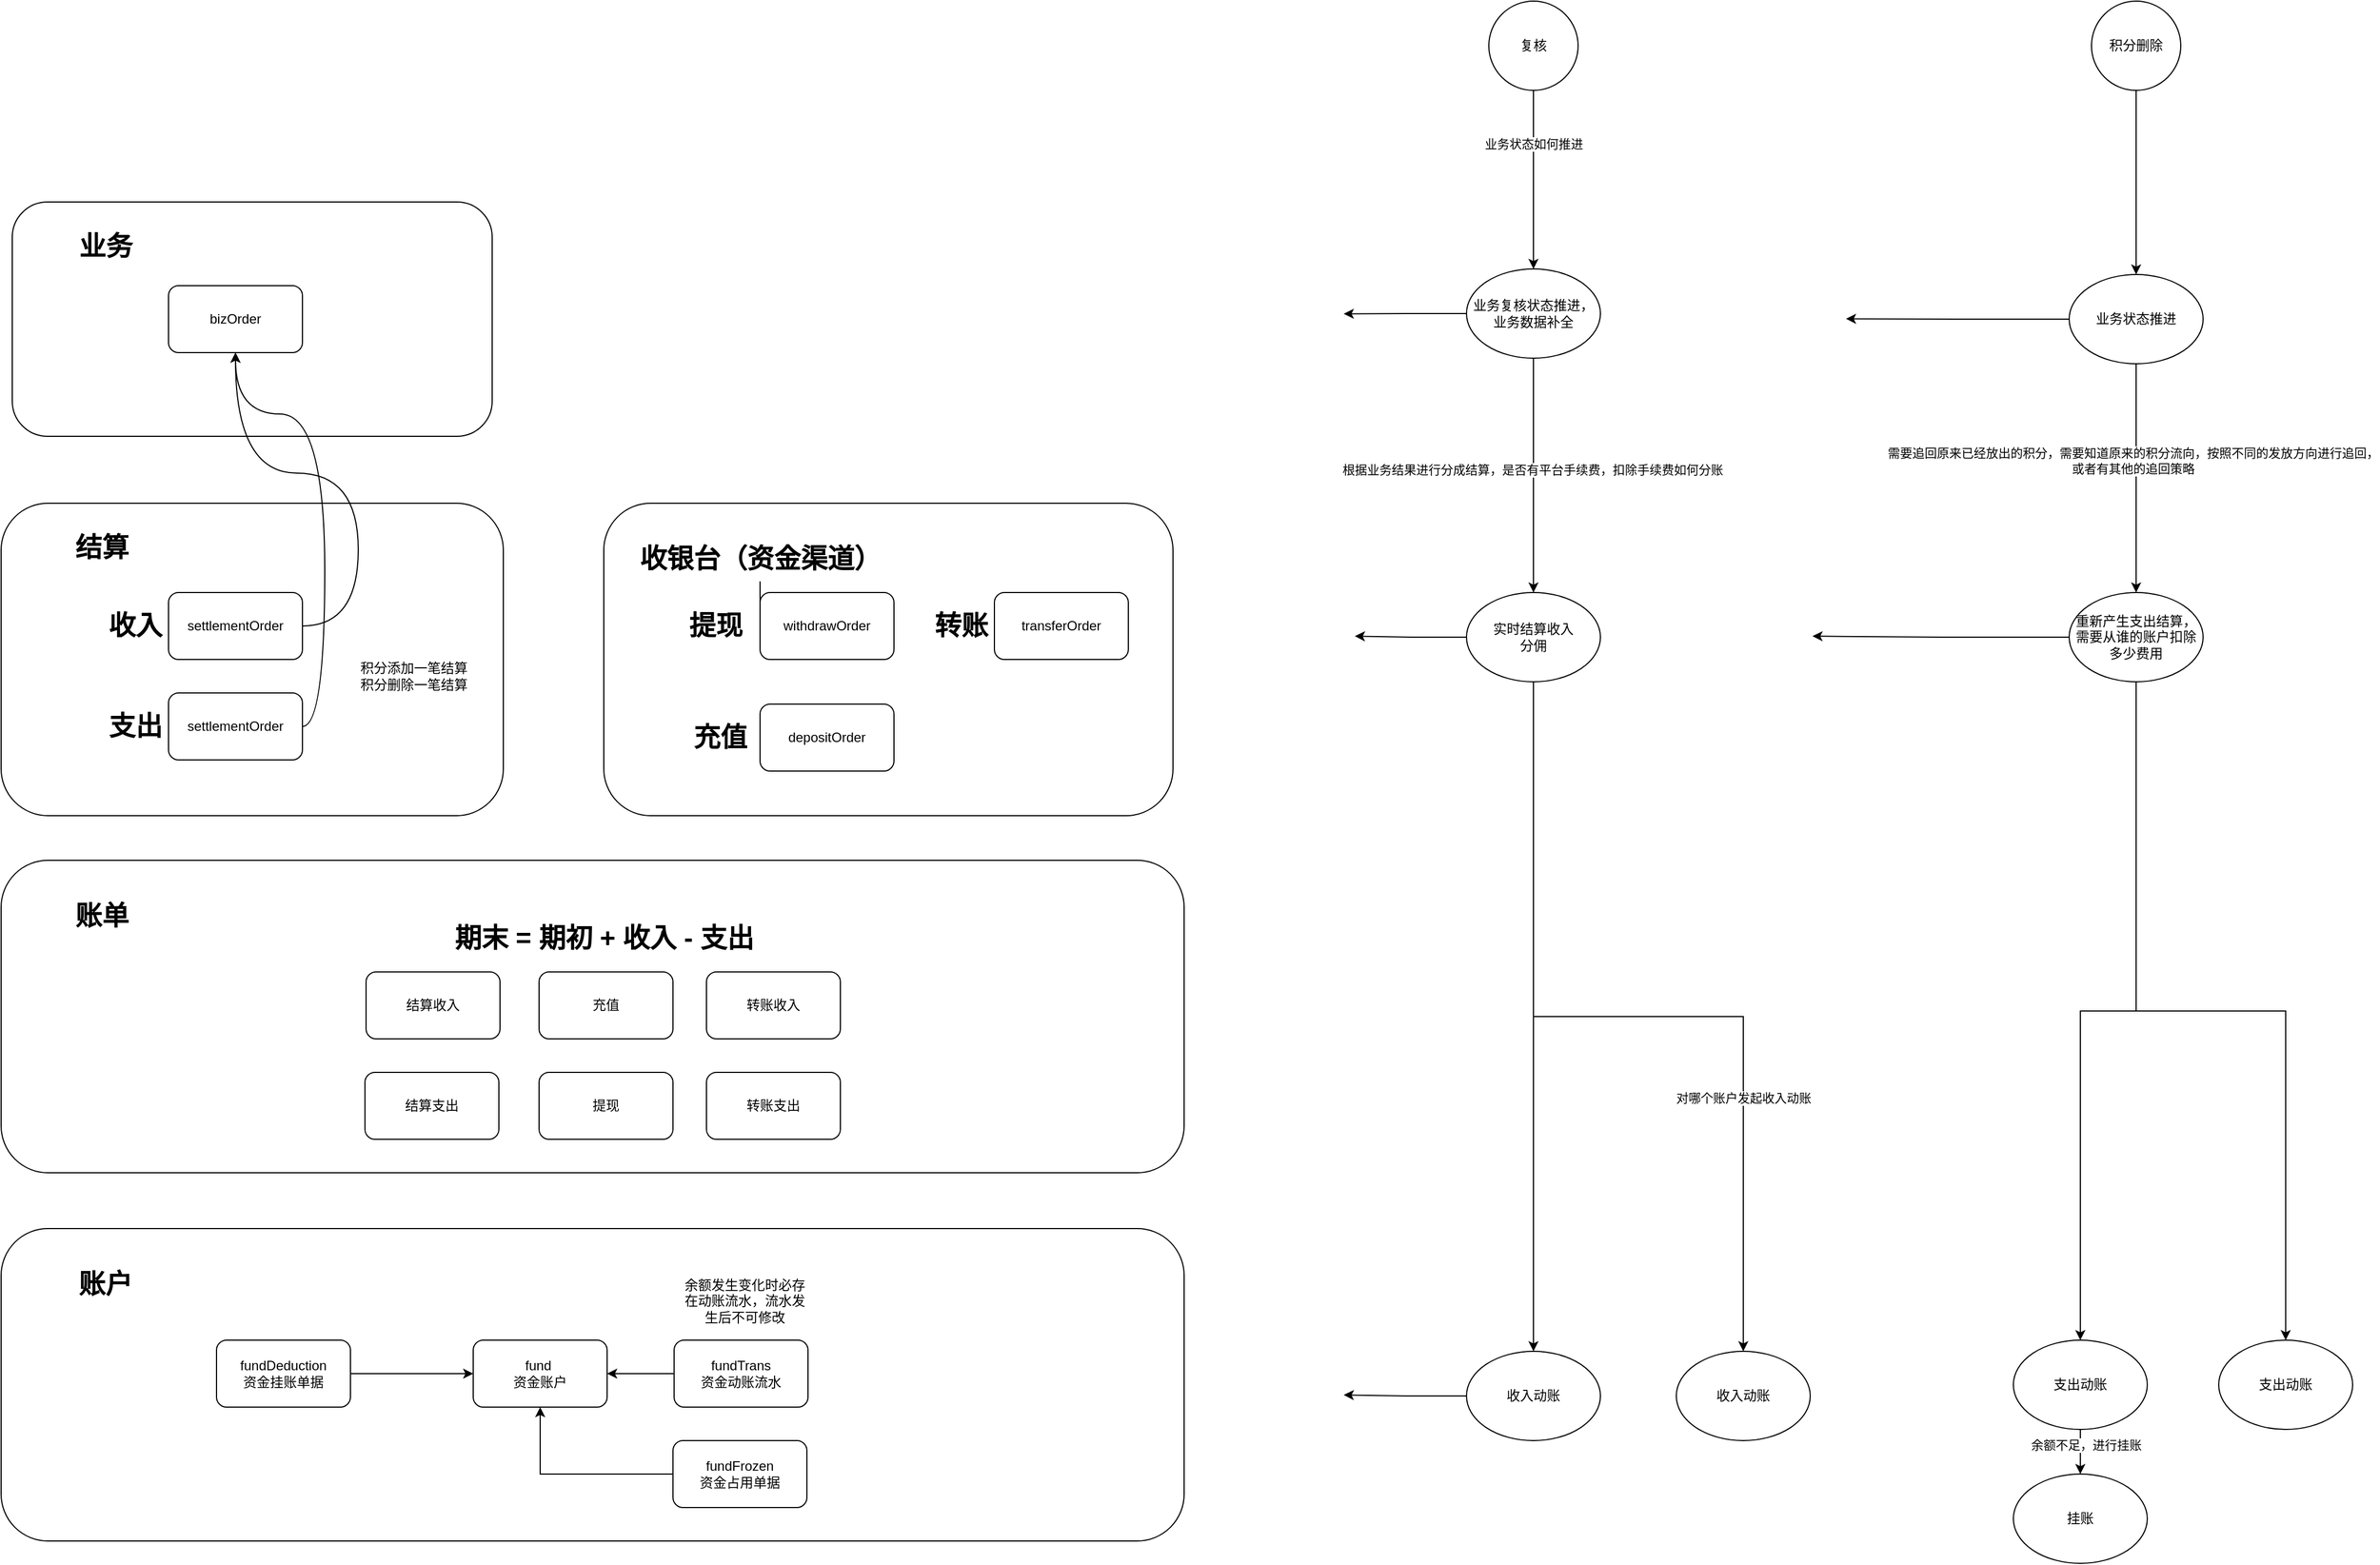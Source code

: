 <mxfile version="24.7.17">
  <diagram name="Page-1" id="vIbstCNoSWVD-QdiPi1U">
    <mxGraphModel dx="3392" dy="3806" grid="1" gridSize="10" guides="1" tooltips="1" connect="1" arrows="1" fold="1" page="1" pageScale="1" pageWidth="827" pageHeight="1169" math="0" shadow="0">
      <root>
        <mxCell id="0" />
        <mxCell id="1" parent="0" />
        <mxCell id="Ge4TA9jkR1d-FdP0cKFU-1" value="" style="rounded=1;whiteSpace=wrap;html=1;" vertex="1" parent="1">
          <mxGeometry x="-233" y="-1050" width="450" height="280" as="geometry" />
        </mxCell>
        <mxCell id="Ge4TA9jkR1d-FdP0cKFU-2" value="结算" style="text;strokeColor=none;fillColor=none;html=1;fontSize=24;fontStyle=1;verticalAlign=middle;align=center;" vertex="1" parent="1">
          <mxGeometry x="-193" y="-1030" width="100" height="40" as="geometry" />
        </mxCell>
        <mxCell id="Ge4TA9jkR1d-FdP0cKFU-3" value="settlementOrder" style="rounded=1;whiteSpace=wrap;html=1;" vertex="1" parent="1">
          <mxGeometry x="-83" y="-970" width="120" height="60" as="geometry" />
        </mxCell>
        <mxCell id="Ge4TA9jkR1d-FdP0cKFU-4" value="" style="rounded=1;whiteSpace=wrap;html=1;" vertex="1" parent="1">
          <mxGeometry x="-223" y="-1320" width="430" height="210" as="geometry" />
        </mxCell>
        <mxCell id="Ge4TA9jkR1d-FdP0cKFU-5" value="&amp;nbsp;业务" style="text;strokeColor=none;fillColor=none;html=1;fontSize=24;fontStyle=1;verticalAlign=middle;align=center;" vertex="1" parent="1">
          <mxGeometry x="-193" y="-1300" width="100" height="40" as="geometry" />
        </mxCell>
        <mxCell id="Ge4TA9jkR1d-FdP0cKFU-6" value="bizOrder" style="rounded=1;whiteSpace=wrap;html=1;" vertex="1" parent="1">
          <mxGeometry x="-83" y="-1245" width="120" height="60" as="geometry" />
        </mxCell>
        <mxCell id="Ge4TA9jkR1d-FdP0cKFU-7" style="edgeStyle=orthogonalEdgeStyle;rounded=0;orthogonalLoop=1;jettySize=auto;html=1;exitX=1;exitY=0.5;exitDx=0;exitDy=0;entryX=0.5;entryY=1;entryDx=0;entryDy=0;curved=1;" edge="1" parent="1" source="Ge4TA9jkR1d-FdP0cKFU-8" target="Ge4TA9jkR1d-FdP0cKFU-6">
          <mxGeometry relative="1" as="geometry">
            <Array as="points">
              <mxPoint x="57" y="-850" />
              <mxPoint x="57" y="-1130" />
              <mxPoint x="-23" y="-1130" />
            </Array>
          </mxGeometry>
        </mxCell>
        <mxCell id="Ge4TA9jkR1d-FdP0cKFU-8" value="settlementOrder" style="rounded=1;whiteSpace=wrap;html=1;" vertex="1" parent="1">
          <mxGeometry x="-83" y="-880" width="120" height="60" as="geometry" />
        </mxCell>
        <mxCell id="Ge4TA9jkR1d-FdP0cKFU-9" value="收入" style="text;strokeColor=none;fillColor=none;html=1;fontSize=24;fontStyle=1;verticalAlign=middle;align=center;" vertex="1" parent="1">
          <mxGeometry x="-163" y="-960" width="100" height="40" as="geometry" />
        </mxCell>
        <mxCell id="Ge4TA9jkR1d-FdP0cKFU-10" value="支出" style="text;strokeColor=none;fillColor=none;html=1;fontSize=24;fontStyle=1;verticalAlign=middle;align=center;" vertex="1" parent="1">
          <mxGeometry x="-163" y="-870" width="100" height="40" as="geometry" />
        </mxCell>
        <mxCell id="Ge4TA9jkR1d-FdP0cKFU-11" style="edgeStyle=orthogonalEdgeStyle;rounded=0;orthogonalLoop=1;jettySize=auto;html=1;exitX=1;exitY=0.5;exitDx=0;exitDy=0;curved=1;" edge="1" parent="1" source="Ge4TA9jkR1d-FdP0cKFU-3" target="Ge4TA9jkR1d-FdP0cKFU-6">
          <mxGeometry relative="1" as="geometry">
            <mxPoint x="397" y="-1230" as="targetPoint" />
            <Array as="points">
              <mxPoint x="87" y="-940" />
              <mxPoint x="87" y="-1077" />
              <mxPoint x="-23" y="-1077" />
            </Array>
          </mxGeometry>
        </mxCell>
        <mxCell id="Ge4TA9jkR1d-FdP0cKFU-12" value="积分添加一笔结算&lt;div&gt;积分删除一笔结算&lt;/div&gt;" style="text;html=1;align=center;verticalAlign=middle;whiteSpace=wrap;rounded=0;" vertex="1" parent="1">
          <mxGeometry x="57" y="-910" width="160" height="30" as="geometry" />
        </mxCell>
        <mxCell id="Ge4TA9jkR1d-FdP0cKFU-13" value="" style="rounded=1;whiteSpace=wrap;html=1;" vertex="1" parent="1">
          <mxGeometry x="307" y="-1050" width="510" height="280" as="geometry" />
        </mxCell>
        <mxCell id="Ge4TA9jkR1d-FdP0cKFU-14" value="" style="edgeStyle=orthogonalEdgeStyle;rounded=0;orthogonalLoop=1;jettySize=auto;html=1;" edge="1" parent="1" source="Ge4TA9jkR1d-FdP0cKFU-15" target="Ge4TA9jkR1d-FdP0cKFU-16">
          <mxGeometry relative="1" as="geometry" />
        </mxCell>
        <mxCell id="Ge4TA9jkR1d-FdP0cKFU-15" value="收银台（资金渠道）" style="text;strokeColor=none;fillColor=none;html=1;fontSize=24;fontStyle=1;verticalAlign=middle;align=center;" vertex="1" parent="1">
          <mxGeometry x="397" y="-1020" width="100" height="40" as="geometry" />
        </mxCell>
        <mxCell id="Ge4TA9jkR1d-FdP0cKFU-16" value="withdrawOrder" style="rounded=1;whiteSpace=wrap;html=1;" vertex="1" parent="1">
          <mxGeometry x="447" y="-970" width="120" height="60" as="geometry" />
        </mxCell>
        <mxCell id="Ge4TA9jkR1d-FdP0cKFU-17" value="depositOrder" style="rounded=1;whiteSpace=wrap;html=1;" vertex="1" parent="1">
          <mxGeometry x="447" y="-870" width="120" height="60" as="geometry" />
        </mxCell>
        <mxCell id="Ge4TA9jkR1d-FdP0cKFU-18" value="提现" style="text;strokeColor=none;fillColor=none;html=1;fontSize=24;fontStyle=1;verticalAlign=middle;align=center;" vertex="1" parent="1">
          <mxGeometry x="357" y="-960" width="100" height="40" as="geometry" />
        </mxCell>
        <mxCell id="Ge4TA9jkR1d-FdP0cKFU-19" value="充值" style="text;strokeColor=none;fillColor=none;html=1;fontSize=24;fontStyle=1;verticalAlign=middle;align=center;" vertex="1" parent="1">
          <mxGeometry x="361" y="-860" width="100" height="40" as="geometry" />
        </mxCell>
        <mxCell id="Ge4TA9jkR1d-FdP0cKFU-20" value="transferOrder" style="rounded=1;whiteSpace=wrap;html=1;" vertex="1" parent="1">
          <mxGeometry x="657" y="-970" width="120" height="60" as="geometry" />
        </mxCell>
        <mxCell id="Ge4TA9jkR1d-FdP0cKFU-21" value="转账" style="text;strokeColor=none;fillColor=none;html=1;fontSize=24;fontStyle=1;verticalAlign=middle;align=center;" vertex="1" parent="1">
          <mxGeometry x="577" y="-960" width="100" height="40" as="geometry" />
        </mxCell>
        <mxCell id="Ge4TA9jkR1d-FdP0cKFU-22" value="" style="rounded=1;whiteSpace=wrap;html=1;" vertex="1" parent="1">
          <mxGeometry x="-233" y="-730" width="1060" height="280" as="geometry" />
        </mxCell>
        <mxCell id="Ge4TA9jkR1d-FdP0cKFU-23" value="账单" style="text;strokeColor=none;fillColor=none;html=1;fontSize=24;fontStyle=1;verticalAlign=middle;align=center;" vertex="1" parent="1">
          <mxGeometry x="-193" y="-700" width="100" height="40" as="geometry" />
        </mxCell>
        <mxCell id="Ge4TA9jkR1d-FdP0cKFU-24" value="期末 = 期初 + 收入 - 支出" style="text;strokeColor=none;fillColor=none;html=1;fontSize=24;fontStyle=1;verticalAlign=middle;align=center;" vertex="1" parent="1">
          <mxGeometry x="257" y="-680" width="100" height="40" as="geometry" />
        </mxCell>
        <mxCell id="Ge4TA9jkR1d-FdP0cKFU-25" value="结算收入" style="rounded=1;whiteSpace=wrap;html=1;" vertex="1" parent="1">
          <mxGeometry x="94" y="-630" width="120" height="60" as="geometry" />
        </mxCell>
        <mxCell id="Ge4TA9jkR1d-FdP0cKFU-26" value="充值" style="rounded=1;whiteSpace=wrap;html=1;" vertex="1" parent="1">
          <mxGeometry x="249" y="-630" width="120" height="60" as="geometry" />
        </mxCell>
        <mxCell id="Ge4TA9jkR1d-FdP0cKFU-27" value="转账收入" style="rounded=1;whiteSpace=wrap;html=1;" vertex="1" parent="1">
          <mxGeometry x="399" y="-630" width="120" height="60" as="geometry" />
        </mxCell>
        <mxCell id="Ge4TA9jkR1d-FdP0cKFU-28" value="结算支出" style="rounded=1;whiteSpace=wrap;html=1;" vertex="1" parent="1">
          <mxGeometry x="93" y="-540" width="120" height="60" as="geometry" />
        </mxCell>
        <mxCell id="Ge4TA9jkR1d-FdP0cKFU-29" value="提现" style="rounded=1;whiteSpace=wrap;html=1;" vertex="1" parent="1">
          <mxGeometry x="249" y="-540" width="120" height="60" as="geometry" />
        </mxCell>
        <mxCell id="Ge4TA9jkR1d-FdP0cKFU-30" value="转账支出" style="rounded=1;whiteSpace=wrap;html=1;" vertex="1" parent="1">
          <mxGeometry x="399" y="-540" width="120" height="60" as="geometry" />
        </mxCell>
        <mxCell id="Ge4TA9jkR1d-FdP0cKFU-31" value="" style="rounded=1;whiteSpace=wrap;html=1;" vertex="1" parent="1">
          <mxGeometry x="-233" y="-400" width="1060" height="280" as="geometry" />
        </mxCell>
        <mxCell id="Ge4TA9jkR1d-FdP0cKFU-32" value="账户" style="text;strokeColor=none;fillColor=none;html=1;fontSize=24;fontStyle=1;verticalAlign=middle;align=center;" vertex="1" parent="1">
          <mxGeometry x="-190" y="-370" width="100" height="40" as="geometry" />
        </mxCell>
        <mxCell id="Ge4TA9jkR1d-FdP0cKFU-33" value="fund&amp;nbsp;&lt;div&gt;资金账户&lt;/div&gt;" style="rounded=1;whiteSpace=wrap;html=1;" vertex="1" parent="1">
          <mxGeometry x="190" y="-300" width="120" height="60" as="geometry" />
        </mxCell>
        <mxCell id="Ge4TA9jkR1d-FdP0cKFU-34" style="edgeStyle=orthogonalEdgeStyle;rounded=0;orthogonalLoop=1;jettySize=auto;html=1;exitX=0;exitY=0.5;exitDx=0;exitDy=0;entryX=1;entryY=0.5;entryDx=0;entryDy=0;" edge="1" parent="1" source="Ge4TA9jkR1d-FdP0cKFU-35" target="Ge4TA9jkR1d-FdP0cKFU-33">
          <mxGeometry relative="1" as="geometry" />
        </mxCell>
        <mxCell id="Ge4TA9jkR1d-FdP0cKFU-35" value="fund&lt;span style=&quot;background-color: initial;&quot;&gt;T&lt;/span&gt;&lt;span style=&quot;background-color: initial;&quot;&gt;rans&lt;/span&gt;&lt;div&gt;&lt;div&gt;资金动账流水&lt;/div&gt;&lt;/div&gt;" style="rounded=1;whiteSpace=wrap;html=1;" vertex="1" parent="1">
          <mxGeometry x="370" y="-300" width="120" height="60" as="geometry" />
        </mxCell>
        <mxCell id="Ge4TA9jkR1d-FdP0cKFU-36" value="余额发生变化时必存在动账流水，流水发生后不可修改" style="text;html=1;align=center;verticalAlign=middle;whiteSpace=wrap;rounded=0;" vertex="1" parent="1">
          <mxGeometry x="377" y="-350" width="113" height="30" as="geometry" />
        </mxCell>
        <mxCell id="Ge4TA9jkR1d-FdP0cKFU-37" style="edgeStyle=orthogonalEdgeStyle;rounded=0;orthogonalLoop=1;jettySize=auto;html=1;exitX=0;exitY=0.5;exitDx=0;exitDy=0;" edge="1" parent="1" source="Ge4TA9jkR1d-FdP0cKFU-38" target="Ge4TA9jkR1d-FdP0cKFU-33">
          <mxGeometry relative="1" as="geometry" />
        </mxCell>
        <mxCell id="Ge4TA9jkR1d-FdP0cKFU-38" value="fundFrozen&lt;div&gt;&lt;div&gt;资金占用单据&lt;/div&gt;&lt;/div&gt;" style="rounded=1;whiteSpace=wrap;html=1;" vertex="1" parent="1">
          <mxGeometry x="369" y="-210" width="120" height="60" as="geometry" />
        </mxCell>
        <mxCell id="Ge4TA9jkR1d-FdP0cKFU-39" style="edgeStyle=orthogonalEdgeStyle;rounded=0;orthogonalLoop=1;jettySize=auto;html=1;exitX=1;exitY=0.5;exitDx=0;exitDy=0;" edge="1" parent="1" source="Ge4TA9jkR1d-FdP0cKFU-40" target="Ge4TA9jkR1d-FdP0cKFU-33">
          <mxGeometry relative="1" as="geometry" />
        </mxCell>
        <mxCell id="Ge4TA9jkR1d-FdP0cKFU-40" value="fundDeduction&lt;div&gt;&lt;div&gt;资金挂账单据&lt;/div&gt;&lt;/div&gt;" style="rounded=1;whiteSpace=wrap;html=1;" vertex="1" parent="1">
          <mxGeometry x="-40" y="-300" width="120" height="60" as="geometry" />
        </mxCell>
        <mxCell id="Ge4TA9jkR1d-FdP0cKFU-41" style="edgeStyle=orthogonalEdgeStyle;rounded=0;orthogonalLoop=1;jettySize=auto;html=1;exitX=0.5;exitY=1;exitDx=0;exitDy=0;entryX=0.5;entryY=0;entryDx=0;entryDy=0;" edge="1" parent="1" source="Ge4TA9jkR1d-FdP0cKFU-43" target="Ge4TA9jkR1d-FdP0cKFU-47">
          <mxGeometry relative="1" as="geometry" />
        </mxCell>
        <mxCell id="Ge4TA9jkR1d-FdP0cKFU-42" value="业务状态如何推进" style="edgeLabel;html=1;align=center;verticalAlign=middle;resizable=0;points=[];" vertex="1" connectable="0" parent="Ge4TA9jkR1d-FdP0cKFU-41">
          <mxGeometry x="-0.388" relative="1" as="geometry">
            <mxPoint y="-1" as="offset" />
          </mxGeometry>
        </mxCell>
        <mxCell id="Ge4TA9jkR1d-FdP0cKFU-43" value="复核" style="ellipse;whiteSpace=wrap;html=1;aspect=fixed;" vertex="1" parent="1">
          <mxGeometry x="1100" y="-1500" width="80" height="80" as="geometry" />
        </mxCell>
        <mxCell id="Ge4TA9jkR1d-FdP0cKFU-44" style="edgeStyle=orthogonalEdgeStyle;rounded=0;orthogonalLoop=1;jettySize=auto;html=1;exitX=0;exitY=0.5;exitDx=0;exitDy=0;" edge="1" parent="1" source="Ge4TA9jkR1d-FdP0cKFU-47">
          <mxGeometry relative="1" as="geometry">
            <mxPoint x="970" y="-1219.778" as="targetPoint" />
          </mxGeometry>
        </mxCell>
        <mxCell id="Ge4TA9jkR1d-FdP0cKFU-45" style="edgeStyle=orthogonalEdgeStyle;rounded=0;orthogonalLoop=1;jettySize=auto;html=1;exitX=0.5;exitY=1;exitDx=0;exitDy=0;entryX=0.5;entryY=0;entryDx=0;entryDy=0;" edge="1" parent="1" source="Ge4TA9jkR1d-FdP0cKFU-47" target="Ge4TA9jkR1d-FdP0cKFU-52">
          <mxGeometry relative="1" as="geometry" />
        </mxCell>
        <mxCell id="Ge4TA9jkR1d-FdP0cKFU-46" value="根据业务结果进行分成结算，是否有平台手续费，扣除手续费如何分账" style="edgeLabel;html=1;align=center;verticalAlign=middle;resizable=0;points=[];" vertex="1" connectable="0" parent="Ge4TA9jkR1d-FdP0cKFU-45">
          <mxGeometry x="-0.04" y="-1" relative="1" as="geometry">
            <mxPoint y="-1" as="offset" />
          </mxGeometry>
        </mxCell>
        <mxCell id="Ge4TA9jkR1d-FdP0cKFU-47" value="业务复核状态推进，业务数据补全" style="ellipse;whiteSpace=wrap;html=1;" vertex="1" parent="1">
          <mxGeometry x="1080" y="-1260" width="120" height="80" as="geometry" />
        </mxCell>
        <mxCell id="Ge4TA9jkR1d-FdP0cKFU-48" style="edgeStyle=orthogonalEdgeStyle;rounded=0;orthogonalLoop=1;jettySize=auto;html=1;exitX=0;exitY=0.5;exitDx=0;exitDy=0;" edge="1" parent="1" source="Ge4TA9jkR1d-FdP0cKFU-52">
          <mxGeometry relative="1" as="geometry">
            <mxPoint x="980" y="-930.889" as="targetPoint" />
          </mxGeometry>
        </mxCell>
        <mxCell id="Ge4TA9jkR1d-FdP0cKFU-49" style="edgeStyle=orthogonalEdgeStyle;rounded=0;orthogonalLoop=1;jettySize=auto;html=1;exitX=0.5;exitY=1;exitDx=0;exitDy=0;entryX=0.5;entryY=0;entryDx=0;entryDy=0;" edge="1" parent="1" source="Ge4TA9jkR1d-FdP0cKFU-52" target="Ge4TA9jkR1d-FdP0cKFU-54">
          <mxGeometry relative="1" as="geometry" />
        </mxCell>
        <mxCell id="Ge4TA9jkR1d-FdP0cKFU-50" style="edgeStyle=orthogonalEdgeStyle;rounded=0;orthogonalLoop=1;jettySize=auto;html=1;exitX=0.5;exitY=1;exitDx=0;exitDy=0;entryX=0.5;entryY=0;entryDx=0;entryDy=0;" edge="1" parent="1" source="Ge4TA9jkR1d-FdP0cKFU-52" target="Ge4TA9jkR1d-FdP0cKFU-55">
          <mxGeometry relative="1" as="geometry" />
        </mxCell>
        <mxCell id="Ge4TA9jkR1d-FdP0cKFU-51" value="对哪个账户发起收入动账" style="edgeLabel;html=1;align=center;verticalAlign=middle;resizable=0;points=[];" vertex="1" connectable="0" parent="Ge4TA9jkR1d-FdP0cKFU-50">
          <mxGeometry x="0.422" relative="1" as="geometry">
            <mxPoint as="offset" />
          </mxGeometry>
        </mxCell>
        <mxCell id="Ge4TA9jkR1d-FdP0cKFU-52" value="实时结算收入&lt;div&gt;分佣&lt;/div&gt;" style="ellipse;whiteSpace=wrap;html=1;" vertex="1" parent="1">
          <mxGeometry x="1080" y="-970" width="120" height="80" as="geometry" />
        </mxCell>
        <mxCell id="Ge4TA9jkR1d-FdP0cKFU-53" style="edgeStyle=orthogonalEdgeStyle;rounded=0;orthogonalLoop=1;jettySize=auto;html=1;exitX=0;exitY=0.5;exitDx=0;exitDy=0;" edge="1" parent="1" source="Ge4TA9jkR1d-FdP0cKFU-54">
          <mxGeometry relative="1" as="geometry">
            <mxPoint x="970" y="-250.889" as="targetPoint" />
          </mxGeometry>
        </mxCell>
        <mxCell id="Ge4TA9jkR1d-FdP0cKFU-54" value="收入动账" style="ellipse;whiteSpace=wrap;html=1;" vertex="1" parent="1">
          <mxGeometry x="1080" y="-290" width="120" height="80" as="geometry" />
        </mxCell>
        <mxCell id="Ge4TA9jkR1d-FdP0cKFU-55" value="收入动账" style="ellipse;whiteSpace=wrap;html=1;" vertex="1" parent="1">
          <mxGeometry x="1268" y="-290" width="120" height="80" as="geometry" />
        </mxCell>
        <mxCell id="Ge4TA9jkR1d-FdP0cKFU-56" style="edgeStyle=orthogonalEdgeStyle;rounded=0;orthogonalLoop=1;jettySize=auto;html=1;exitX=0.5;exitY=1;exitDx=0;exitDy=0;entryX=0.5;entryY=0;entryDx=0;entryDy=0;" edge="1" parent="1" source="Ge4TA9jkR1d-FdP0cKFU-57" target="Ge4TA9jkR1d-FdP0cKFU-61">
          <mxGeometry relative="1" as="geometry" />
        </mxCell>
        <mxCell id="Ge4TA9jkR1d-FdP0cKFU-57" value="积分删除" style="ellipse;whiteSpace=wrap;html=1;aspect=fixed;" vertex="1" parent="1">
          <mxGeometry x="1640" y="-1500" width="80" height="80" as="geometry" />
        </mxCell>
        <mxCell id="Ge4TA9jkR1d-FdP0cKFU-58" style="edgeStyle=orthogonalEdgeStyle;rounded=0;orthogonalLoop=1;jettySize=auto;html=1;exitX=0.5;exitY=1;exitDx=0;exitDy=0;entryX=0.5;entryY=0;entryDx=0;entryDy=0;" edge="1" parent="1" source="Ge4TA9jkR1d-FdP0cKFU-61" target="Ge4TA9jkR1d-FdP0cKFU-65">
          <mxGeometry relative="1" as="geometry" />
        </mxCell>
        <mxCell id="Ge4TA9jkR1d-FdP0cKFU-59" value="需要追回原来已经放出的积分，需要知道原来的积分流向，按照不同的发放方向进行追回，&lt;div&gt;或者有其他的追回策略&lt;/div&gt;" style="edgeLabel;html=1;align=center;verticalAlign=middle;resizable=0;points=[];" vertex="1" connectable="0" parent="Ge4TA9jkR1d-FdP0cKFU-58">
          <mxGeometry x="-0.158" y="-3" relative="1" as="geometry">
            <mxPoint as="offset" />
          </mxGeometry>
        </mxCell>
        <mxCell id="Ge4TA9jkR1d-FdP0cKFU-60" style="edgeStyle=orthogonalEdgeStyle;rounded=0;orthogonalLoop=1;jettySize=auto;html=1;exitX=0;exitY=0.5;exitDx=0;exitDy=0;" edge="1" parent="1" source="Ge4TA9jkR1d-FdP0cKFU-61">
          <mxGeometry relative="1" as="geometry">
            <mxPoint x="1420" y="-1215.333" as="targetPoint" />
          </mxGeometry>
        </mxCell>
        <mxCell id="Ge4TA9jkR1d-FdP0cKFU-61" value="业务状态推进" style="ellipse;whiteSpace=wrap;html=1;" vertex="1" parent="1">
          <mxGeometry x="1620" y="-1255" width="120" height="80" as="geometry" />
        </mxCell>
        <mxCell id="Ge4TA9jkR1d-FdP0cKFU-62" style="edgeStyle=orthogonalEdgeStyle;rounded=0;orthogonalLoop=1;jettySize=auto;html=1;exitX=0;exitY=0.5;exitDx=0;exitDy=0;" edge="1" parent="1" source="Ge4TA9jkR1d-FdP0cKFU-65">
          <mxGeometry relative="1" as="geometry">
            <mxPoint x="1390" y="-930.889" as="targetPoint" />
          </mxGeometry>
        </mxCell>
        <mxCell id="Ge4TA9jkR1d-FdP0cKFU-63" style="edgeStyle=orthogonalEdgeStyle;rounded=0;orthogonalLoop=1;jettySize=auto;html=1;exitX=0.5;exitY=1;exitDx=0;exitDy=0;entryX=0.5;entryY=0;entryDx=0;entryDy=0;" edge="1" parent="1" source="Ge4TA9jkR1d-FdP0cKFU-65" target="Ge4TA9jkR1d-FdP0cKFU-68">
          <mxGeometry relative="1" as="geometry" />
        </mxCell>
        <mxCell id="Ge4TA9jkR1d-FdP0cKFU-64" style="edgeStyle=orthogonalEdgeStyle;rounded=0;orthogonalLoop=1;jettySize=auto;html=1;exitX=0.5;exitY=1;exitDx=0;exitDy=0;entryX=0.5;entryY=0;entryDx=0;entryDy=0;" edge="1" parent="1" source="Ge4TA9jkR1d-FdP0cKFU-65" target="Ge4TA9jkR1d-FdP0cKFU-70">
          <mxGeometry relative="1" as="geometry" />
        </mxCell>
        <mxCell id="Ge4TA9jkR1d-FdP0cKFU-65" value="重新产生支出结算，需要从谁的账户扣除多少费用" style="ellipse;whiteSpace=wrap;html=1;" vertex="1" parent="1">
          <mxGeometry x="1620" y="-970" width="120" height="80" as="geometry" />
        </mxCell>
        <mxCell id="Ge4TA9jkR1d-FdP0cKFU-66" style="edgeStyle=orthogonalEdgeStyle;rounded=0;orthogonalLoop=1;jettySize=auto;html=1;exitX=0.5;exitY=1;exitDx=0;exitDy=0;entryX=0.5;entryY=0;entryDx=0;entryDy=0;" edge="1" parent="1" source="Ge4TA9jkR1d-FdP0cKFU-68" target="Ge4TA9jkR1d-FdP0cKFU-69">
          <mxGeometry relative="1" as="geometry" />
        </mxCell>
        <mxCell id="Ge4TA9jkR1d-FdP0cKFU-67" value="余额不足，进行挂账" style="edgeLabel;html=1;align=center;verticalAlign=middle;resizable=0;points=[];" vertex="1" connectable="0" parent="Ge4TA9jkR1d-FdP0cKFU-66">
          <mxGeometry x="-0.267" y="5" relative="1" as="geometry">
            <mxPoint y="-1" as="offset" />
          </mxGeometry>
        </mxCell>
        <mxCell id="Ge4TA9jkR1d-FdP0cKFU-68" value="支出动账" style="ellipse;whiteSpace=wrap;html=1;" vertex="1" parent="1">
          <mxGeometry x="1570" y="-300" width="120" height="80" as="geometry" />
        </mxCell>
        <mxCell id="Ge4TA9jkR1d-FdP0cKFU-69" value="挂账" style="ellipse;whiteSpace=wrap;html=1;" vertex="1" parent="1">
          <mxGeometry x="1570" y="-180" width="120" height="80" as="geometry" />
        </mxCell>
        <mxCell id="Ge4TA9jkR1d-FdP0cKFU-70" value="支出动账" style="ellipse;whiteSpace=wrap;html=1;" vertex="1" parent="1">
          <mxGeometry x="1754" y="-300" width="120" height="80" as="geometry" />
        </mxCell>
      </root>
    </mxGraphModel>
  </diagram>
</mxfile>
